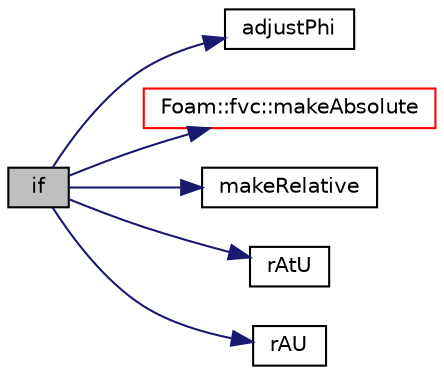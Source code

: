 digraph "if"
{
  bgcolor="transparent";
  edge [fontname="Helvetica",fontsize="10",labelfontname="Helvetica",labelfontsize="10"];
  node [fontname="Helvetica",fontsize="10",shape=record];
  rankdir="LR";
  Node1 [label="if",height=0.2,width=0.4,color="black", fillcolor="grey75", style="filled", fontcolor="black"];
  Node1 -> Node2 [color="midnightblue",fontsize="10",style="solid",fontname="Helvetica"];
  Node2 [label="adjustPhi",height=0.2,width=0.4,color="black",URL="$a03034.html#ac6b67fc0ab6db9e2b5f2cc90bca8e3b2"];
  Node1 -> Node3 [color="midnightblue",fontsize="10",style="solid",fontname="Helvetica"];
  Node3 [label="Foam::fvc::makeAbsolute",height=0.2,width=0.4,color="red",URL="$a11009.html#abd91566bcbbe9cc41337f6ecc58c8f10",tooltip="Make the given flux absolute. "];
  Node1 -> Node4 [color="midnightblue",fontsize="10",style="solid",fontname="Helvetica"];
  Node4 [label="makeRelative",height=0.2,width=0.4,color="black",URL="$a03020.html#a1091d12f90202cefb0487730316abd8c"];
  Node1 -> Node5 [color="midnightblue",fontsize="10",style="solid",fontname="Helvetica"];
  Node5 [label="rAtU",height=0.2,width=0.4,color="black",URL="$a03039.html#afe01da774d03b179d1e22adc75a3c2fe"];
  Node1 -> Node6 [color="midnightblue",fontsize="10",style="solid",fontname="Helvetica"];
  Node6 [label="rAU",height=0.2,width=0.4,color="black",URL="$a03020.html#a4ae3ff6f0732a8a206a641d7ff2d9f7d"];
}
